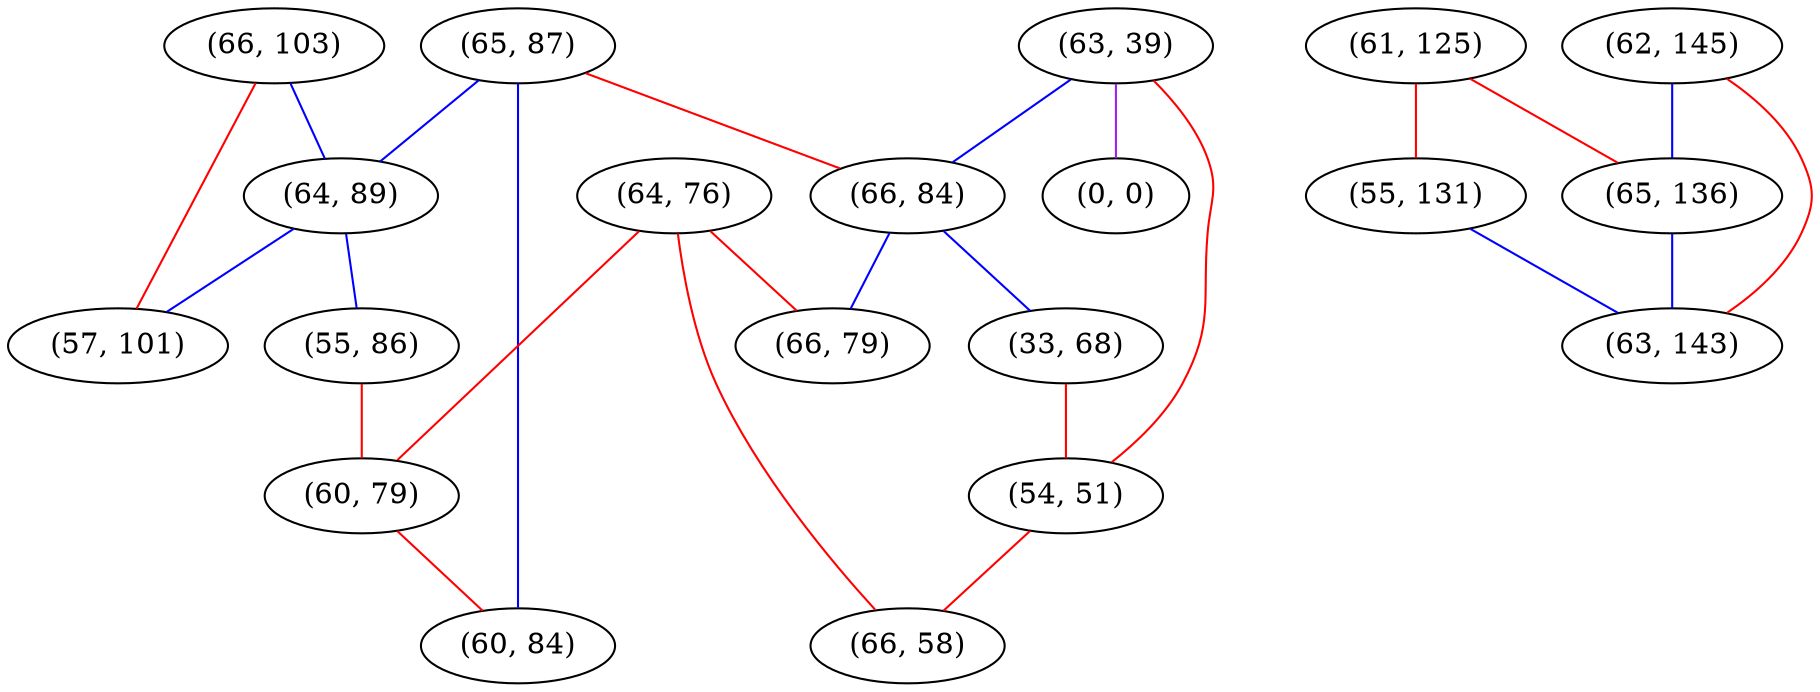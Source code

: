 graph "" {
"(66, 103)";
"(61, 125)";
"(63, 39)";
"(62, 145)";
"(65, 87)";
"(64, 89)";
"(57, 101)";
"(55, 86)";
"(66, 84)";
"(65, 136)";
"(33, 68)";
"(64, 76)";
"(54, 51)";
"(55, 131)";
"(60, 79)";
"(60, 84)";
"(66, 79)";
"(0, 0)";
"(63, 143)";
"(66, 58)";
"(66, 103)" -- "(64, 89)"  [color=blue, key=0, weight=3];
"(66, 103)" -- "(57, 101)"  [color=red, key=0, weight=1];
"(61, 125)" -- "(55, 131)"  [color=red, key=0, weight=1];
"(61, 125)" -- "(65, 136)"  [color=red, key=0, weight=1];
"(63, 39)" -- "(54, 51)"  [color=red, key=0, weight=1];
"(63, 39)" -- "(0, 0)"  [color=purple, key=0, weight=4];
"(63, 39)" -- "(66, 84)"  [color=blue, key=0, weight=3];
"(62, 145)" -- "(65, 136)"  [color=blue, key=0, weight=3];
"(62, 145)" -- "(63, 143)"  [color=red, key=0, weight=1];
"(65, 87)" -- "(64, 89)"  [color=blue, key=0, weight=3];
"(65, 87)" -- "(60, 84)"  [color=blue, key=0, weight=3];
"(65, 87)" -- "(66, 84)"  [color=red, key=0, weight=1];
"(64, 89)" -- "(57, 101)"  [color=blue, key=0, weight=3];
"(64, 89)" -- "(55, 86)"  [color=blue, key=0, weight=3];
"(55, 86)" -- "(60, 79)"  [color=red, key=0, weight=1];
"(66, 84)" -- "(66, 79)"  [color=blue, key=0, weight=3];
"(66, 84)" -- "(33, 68)"  [color=blue, key=0, weight=3];
"(65, 136)" -- "(63, 143)"  [color=blue, key=0, weight=3];
"(33, 68)" -- "(54, 51)"  [color=red, key=0, weight=1];
"(64, 76)" -- "(66, 79)"  [color=red, key=0, weight=1];
"(64, 76)" -- "(60, 79)"  [color=red, key=0, weight=1];
"(64, 76)" -- "(66, 58)"  [color=red, key=0, weight=1];
"(54, 51)" -- "(66, 58)"  [color=red, key=0, weight=1];
"(55, 131)" -- "(63, 143)"  [color=blue, key=0, weight=3];
"(60, 79)" -- "(60, 84)"  [color=red, key=0, weight=1];
}
